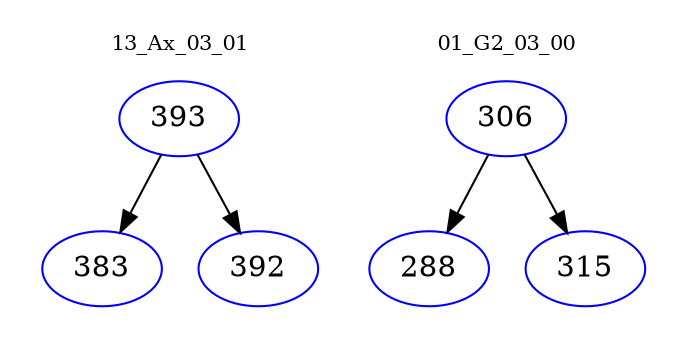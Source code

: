digraph{
subgraph cluster_0 {
color = white
label = "13_Ax_03_01";
fontsize=10;
T0_393 [label="393", color="blue"]
T0_393 -> T0_383 [color="black"]
T0_383 [label="383", color="blue"]
T0_393 -> T0_392 [color="black"]
T0_392 [label="392", color="blue"]
}
subgraph cluster_1 {
color = white
label = "01_G2_03_00";
fontsize=10;
T1_306 [label="306", color="blue"]
T1_306 -> T1_288 [color="black"]
T1_288 [label="288", color="blue"]
T1_306 -> T1_315 [color="black"]
T1_315 [label="315", color="blue"]
}
}
